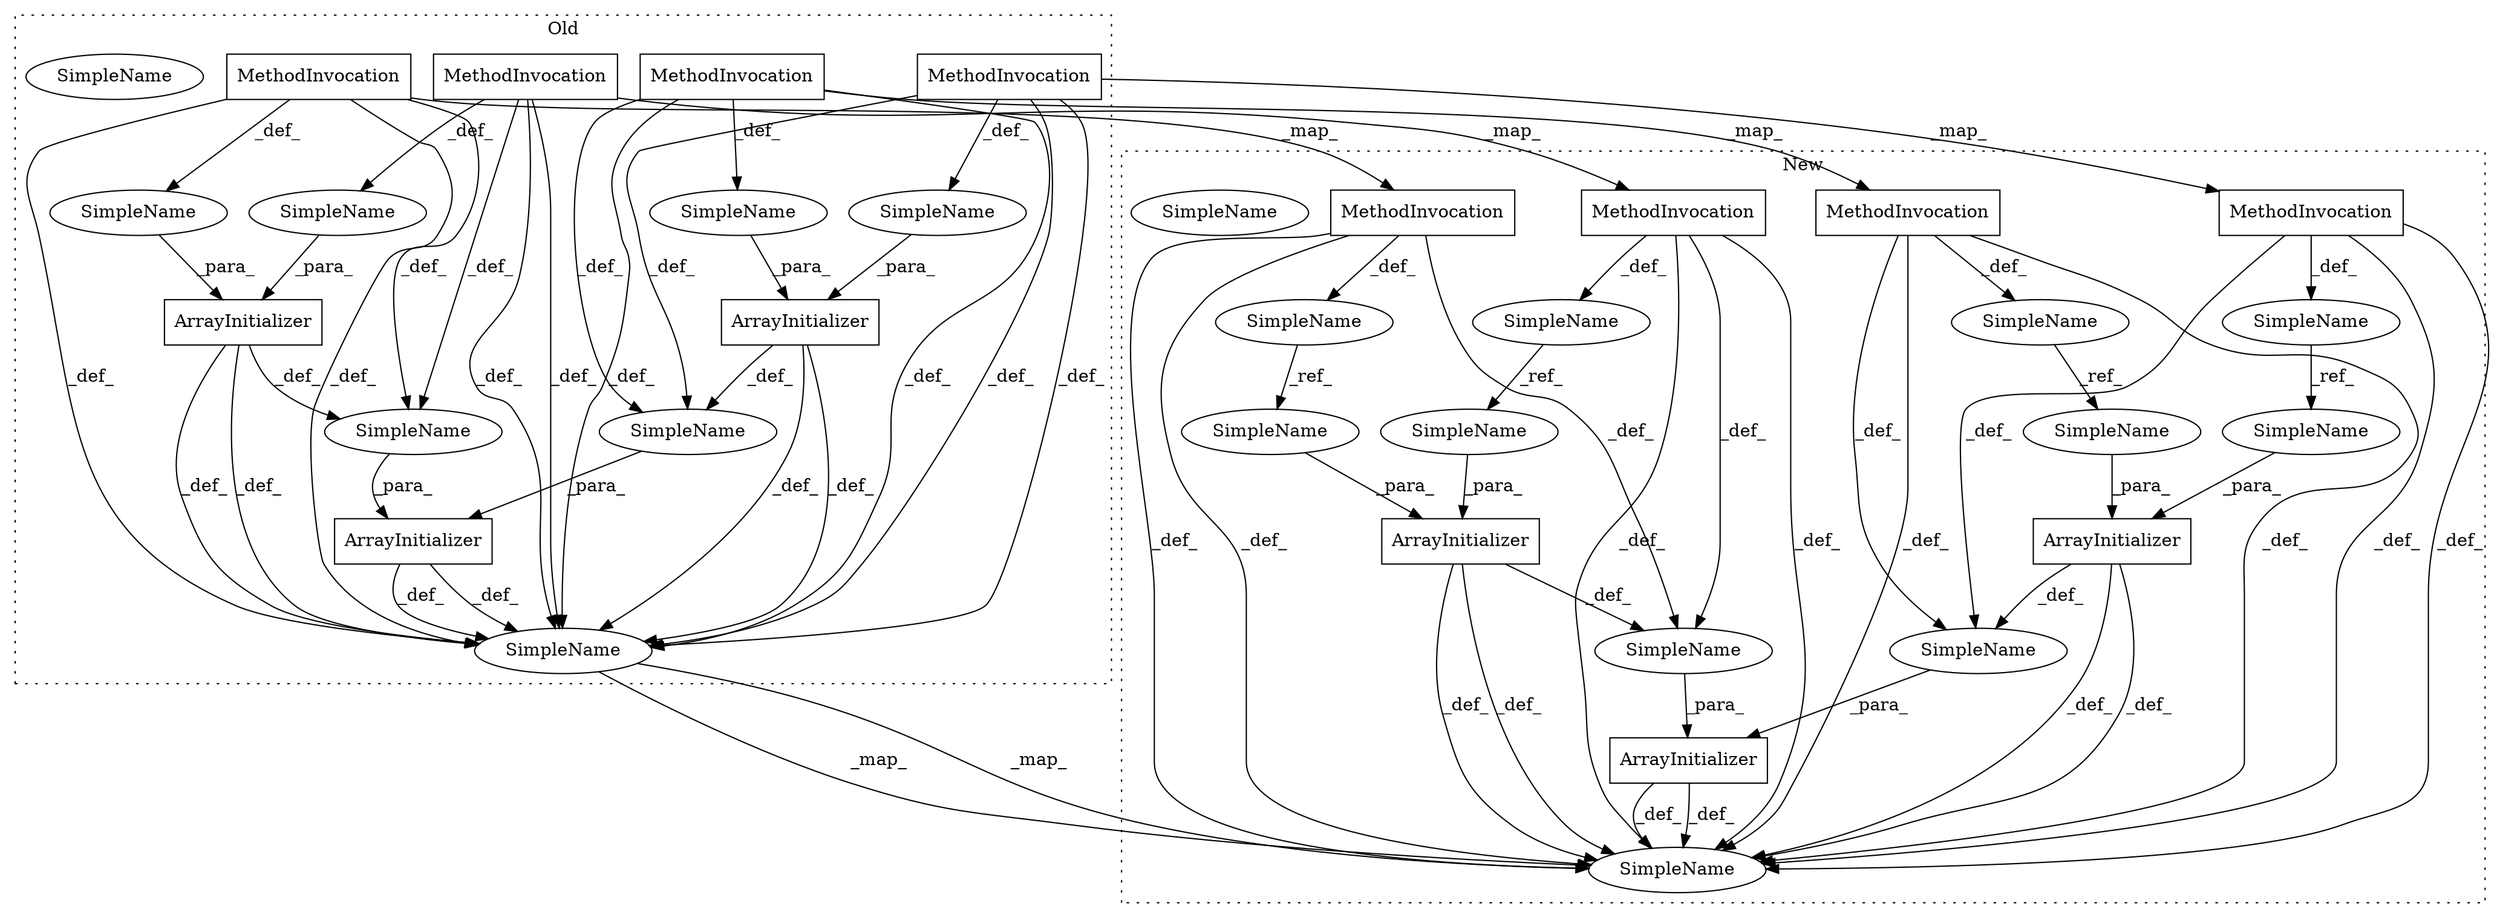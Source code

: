 digraph G {
subgraph cluster0 {
2 [label="ArrayInitializer" a="4" s="324,479" l="1,1" shape="box"];
4 [label="ArrayInitializer" a="4" s="412,478" l="1,1" shape="box"];
6 [label="ArrayInitializer" a="4" s="325,410" l="1,1" shape="box"];
9 [label="MethodInvocation" a="32" s="360" l="6" shape="box"];
10 [label="MethodInvocation" a="32" s="404" l="6" shape="box"];
13 [label="MethodInvocation" a="32" s="472" l="6" shape="box"];
14 [label="MethodInvocation" a="32" s="439" l="6" shape="box"];
15 [label="SimpleName" a="42" s="" l="" shape="ellipse"];
17 [label="SimpleName" a="42" s="296" l="6" shape="ellipse"];
19 [label="SimpleName" a="42" s="" l="" shape="ellipse"];
22 [label="SimpleName" a="42" s="" l="" shape="ellipse"];
24 [label="SimpleName" a="42" s="296" l="6" shape="ellipse"];
27 [label="SimpleName" a="42" s="" l="" shape="ellipse"];
30 [label="SimpleName" a="42" s="" l="" shape="ellipse"];
31 [label="SimpleName" a="42" s="" l="" shape="ellipse"];
label = "Old";
style="dotted";
}
subgraph cluster1 {
1 [label="ArrayInitializer" a="4" s="564,570" l="1,1" shape="box"];
3 [label="ArrayInitializer" a="4" s="556,562" l="1,1" shape="box"];
5 [label="ArrayInitializer" a="4" s="555,571" l="1,1" shape="box"];
7 [label="MethodInvocation" a="32" s="474" l="6" shape="box"];
8 [label="MethodInvocation" a="32" s="381" l="6" shape="box"];
11 [label="MethodInvocation" a="32" s="515" l="6" shape="box"];
12 [label="MethodInvocation" a="32" s="433" l="6" shape="box"];
16 [label="SimpleName" a="42" s="527" l="6" shape="ellipse"];
18 [label="SimpleName" a="42" s="527" l="6" shape="ellipse"];
20 [label="SimpleName" a="42" s="568" l="2" shape="ellipse"];
21 [label="SimpleName" a="42" s="560" l="2" shape="ellipse"];
23 [label="SimpleName" a="42" s="344" l="2" shape="ellipse"];
25 [label="SimpleName" a="42" s="" l="" shape="ellipse"];
26 [label="SimpleName" a="42" s="565" l="2" shape="ellipse"];
28 [label="SimpleName" a="42" s="393" l="2" shape="ellipse"];
29 [label="SimpleName" a="42" s="445" l="2" shape="ellipse"];
32 [label="SimpleName" a="42" s="486" l="2" shape="ellipse"];
33 [label="SimpleName" a="42" s="557" l="2" shape="ellipse"];
34 [label="SimpleName" a="42" s="" l="" shape="ellipse"];
label = "New";
style="dotted";
}
1 -> 16 [label="_def_"];
1 -> 34 [label="_def_"];
1 -> 16 [label="_def_"];
2 -> 24 [label="_def_"];
2 -> 24 [label="_def_"];
3 -> 16 [label="_def_"];
3 -> 25 [label="_def_"];
3 -> 16 [label="_def_"];
4 -> 22 [label="_def_"];
4 -> 24 [label="_def_"];
4 -> 24 [label="_def_"];
5 -> 16 [label="_def_"];
5 -> 16 [label="_def_"];
6 -> 24 [label="_def_"];
6 -> 31 [label="_def_"];
6 -> 24 [label="_def_"];
7 -> 16 [label="_def_"];
7 -> 29 [label="_def_"];
7 -> 34 [label="_def_"];
7 -> 16 [label="_def_"];
8 -> 23 [label="_def_"];
8 -> 16 [label="_def_"];
8 -> 25 [label="_def_"];
8 -> 16 [label="_def_"];
9 -> 24 [label="_def_"];
9 -> 31 [label="_def_"];
9 -> 15 [label="_def_"];
9 -> 24 [label="_def_"];
9 -> 8 [label="_map_"];
10 -> 30 [label="_def_"];
10 -> 31 [label="_def_"];
10 -> 24 [label="_def_"];
10 -> 12 [label="_map_"];
10 -> 24 [label="_def_"];
11 -> 16 [label="_def_"];
11 -> 16 [label="_def_"];
11 -> 32 [label="_def_"];
11 -> 34 [label="_def_"];
12 -> 28 [label="_def_"];
12 -> 25 [label="_def_"];
12 -> 16 [label="_def_"];
12 -> 16 [label="_def_"];
13 -> 11 [label="_map_"];
13 -> 24 [label="_def_"];
13 -> 22 [label="_def_"];
13 -> 24 [label="_def_"];
13 -> 19 [label="_def_"];
14 -> 7 [label="_map_"];
14 -> 24 [label="_def_"];
14 -> 24 [label="_def_"];
14 -> 22 [label="_def_"];
14 -> 27 [label="_def_"];
15 -> 6 [label="_para_"];
19 -> 4 [label="_para_"];
20 -> 1 [label="_para_"];
21 -> 3 [label="_para_"];
22 -> 2 [label="_para_"];
23 -> 33 [label="_ref_"];
24 -> 16 [label="_map_"];
24 -> 16 [label="_map_"];
25 -> 5 [label="_para_"];
26 -> 1 [label="_para_"];
27 -> 4 [label="_para_"];
28 -> 21 [label="_ref_"];
29 -> 26 [label="_ref_"];
30 -> 6 [label="_para_"];
31 -> 2 [label="_para_"];
32 -> 20 [label="_ref_"];
33 -> 3 [label="_para_"];
34 -> 5 [label="_para_"];
}